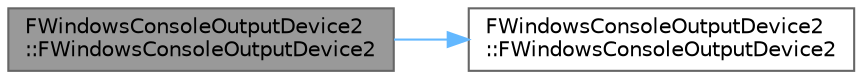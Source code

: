 digraph "FWindowsConsoleOutputDevice2::FWindowsConsoleOutputDevice2"
{
 // INTERACTIVE_SVG=YES
 // LATEX_PDF_SIZE
  bgcolor="transparent";
  edge [fontname=Helvetica,fontsize=10,labelfontname=Helvetica,labelfontsize=10];
  node [fontname=Helvetica,fontsize=10,shape=box,height=0.2,width=0.4];
  rankdir="LR";
  Node1 [id="Node000001",label="FWindowsConsoleOutputDevice2\l::FWindowsConsoleOutputDevice2",height=0.2,width=0.4,color="gray40", fillcolor="grey60", style="filled", fontcolor="black",tooltip=" "];
  Node1 -> Node2 [id="edge1_Node000001_Node000002",color="steelblue1",style="solid",tooltip=" "];
  Node2 [id="Node000002",label="FWindowsConsoleOutputDevice2\l::FWindowsConsoleOutputDevice2",height=0.2,width=0.4,color="grey40", fillcolor="white", style="filled",URL="$dd/dba/classFWindowsConsoleOutputDevice2.html#a40ea685b145191e426d06caa6471fb65",tooltip="Constructor, setting console control handler."];
}
